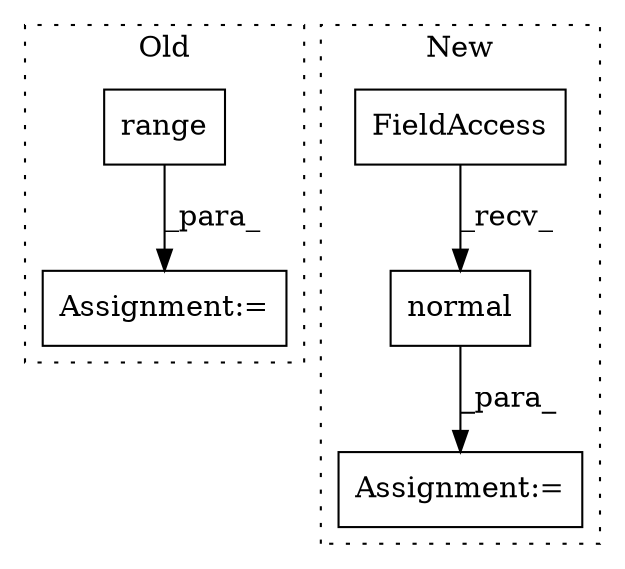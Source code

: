 digraph G {
subgraph cluster0 {
1 [label="range" a="32" s="5063,5079" l="6,1" shape="box"];
5 [label="Assignment:=" a="7" s="5056" l="33" shape="box"];
label = "Old";
style="dotted";
}
subgraph cluster1 {
2 [label="normal" a="32" s="4881,4918" l="7,2" shape="box"];
3 [label="FieldAccess" a="22" s="4868" l="12" shape="box"];
4 [label="Assignment:=" a="7" s="4867" l="1" shape="box"];
label = "New";
style="dotted";
}
1 -> 5 [label="_para_"];
2 -> 4 [label="_para_"];
3 -> 2 [label="_recv_"];
}